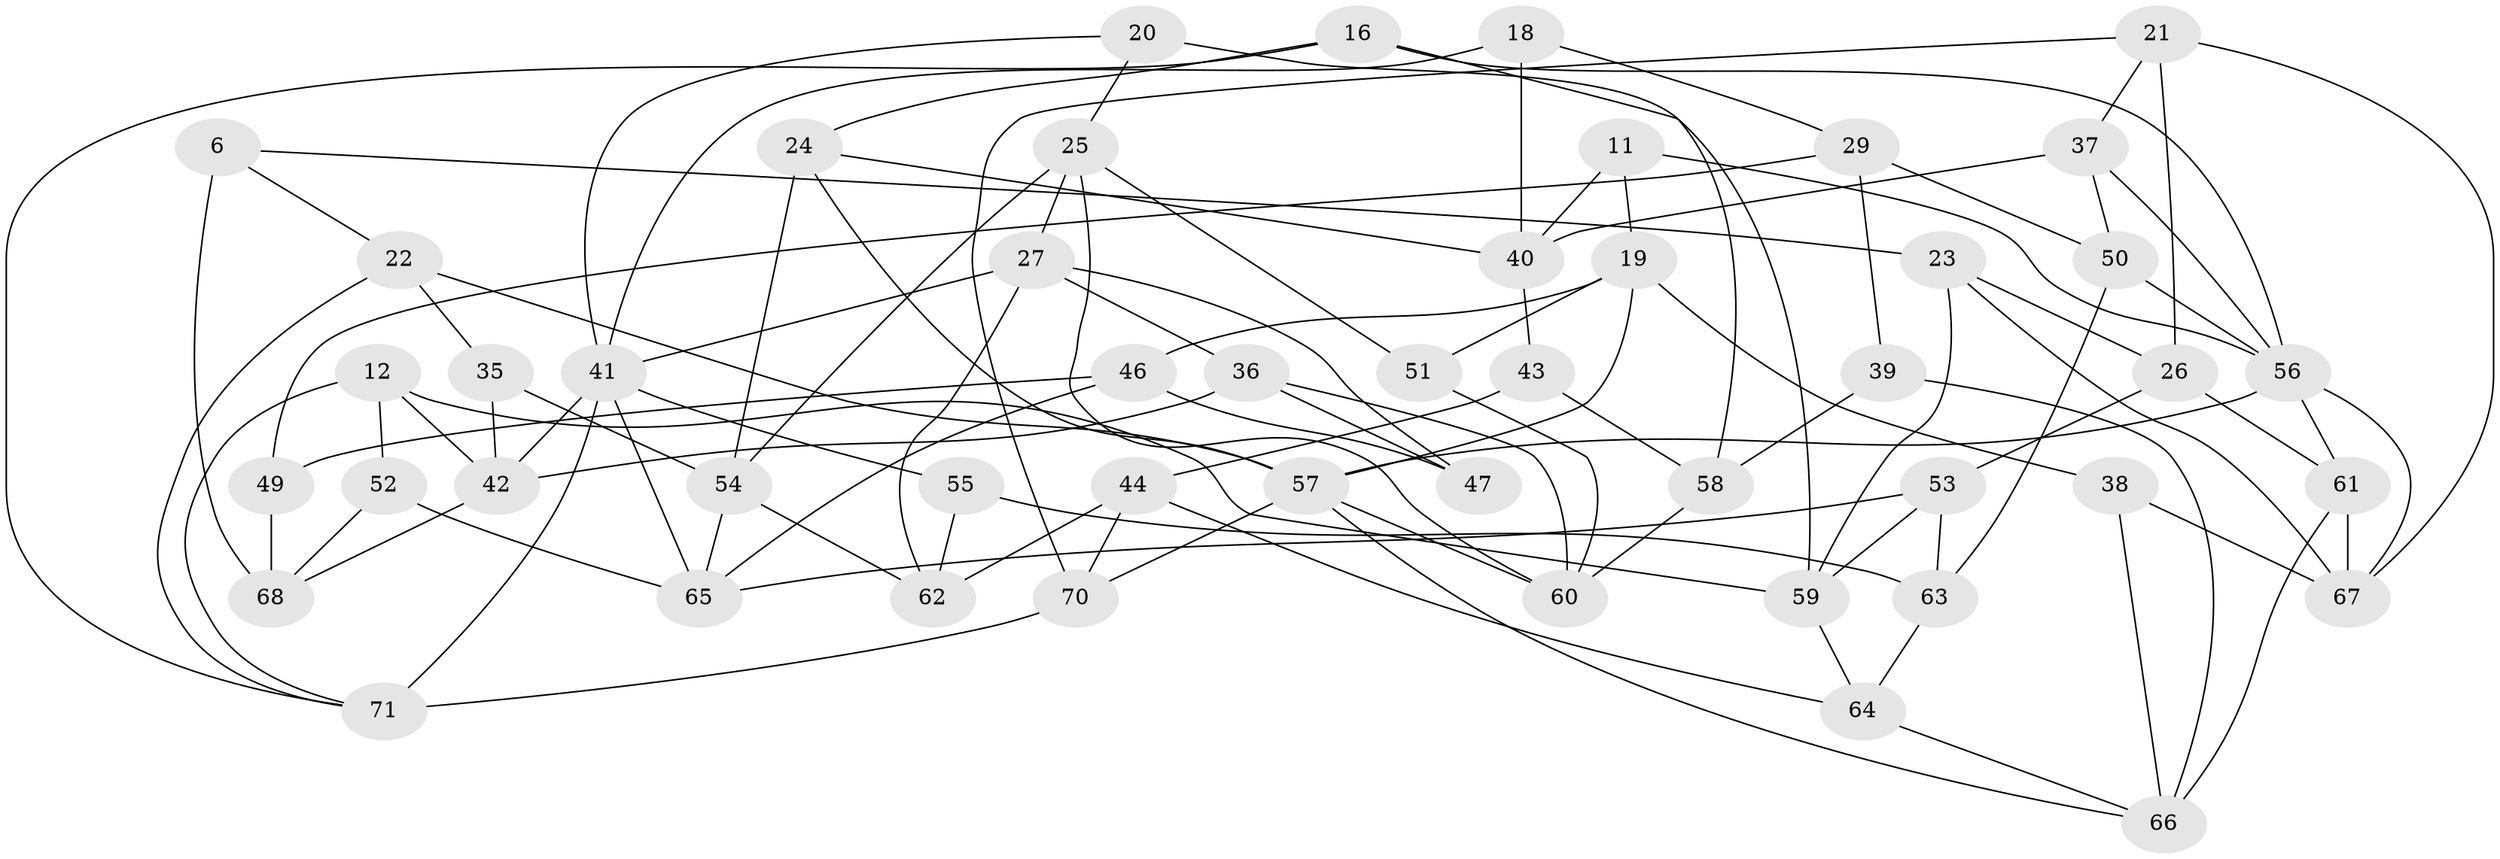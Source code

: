 // original degree distribution, {4: 1.0}
// Generated by graph-tools (version 1.1) at 2025/01/03/04/25 22:01:57]
// undirected, 49 vertices, 102 edges
graph export_dot {
graph [start="1"]
  node [color=gray90,style=filled];
  6;
  11;
  12;
  16;
  18;
  19 [super="+15"];
  20;
  21;
  22;
  23;
  24;
  25 [super="+13"];
  26;
  27 [super="+3"];
  29;
  35;
  36 [super="+10"];
  37;
  38;
  39;
  40 [super="+9+32"];
  41 [super="+1+7"];
  42 [super="+14"];
  43;
  44;
  46;
  47;
  49;
  50;
  51;
  52;
  53;
  54 [super="+2"];
  55;
  56 [super="+8+45"];
  57 [super="+4+5"];
  58;
  59 [super="+17"];
  60 [super="+31"];
  61;
  62 [super="+28"];
  63;
  64;
  65 [super="+48"];
  66 [super="+34"];
  67 [super="+30"];
  68 [super="+33"];
  70;
  71 [super="+69"];
  6 -- 23;
  6 -- 68 [weight=2];
  6 -- 22;
  11 -- 40 [weight=2];
  11 -- 56;
  11 -- 19;
  12 -- 52;
  12 -- 59;
  12 -- 71;
  12 -- 42;
  16 -- 71;
  16 -- 24;
  16 -- 58;
  16 -- 56;
  18 -- 29;
  18 -- 40 [weight=2];
  18 -- 41;
  19 -- 46;
  19 -- 38;
  19 -- 51 [weight=2];
  19 -- 57;
  20 -- 25;
  20 -- 59 [weight=2];
  20 -- 41;
  21 -- 70;
  21 -- 37;
  21 -- 26;
  21 -- 67;
  22 -- 35;
  22 -- 71;
  22 -- 57;
  23 -- 26;
  23 -- 67;
  23 -- 59;
  24 -- 54;
  24 -- 57;
  24 -- 40;
  25 -- 27 [weight=2];
  25 -- 60;
  25 -- 51;
  25 -- 54;
  26 -- 61;
  26 -- 53;
  27 -- 36;
  27 -- 41;
  27 -- 62;
  27 -- 47;
  29 -- 49;
  29 -- 50;
  29 -- 39;
  35 -- 42 [weight=2];
  35 -- 54;
  36 -- 47 [weight=2];
  36 -- 60 [weight=2];
  36 -- 42;
  37 -- 50;
  37 -- 40;
  37 -- 56;
  38 -- 67 [weight=2];
  38 -- 66;
  39 -- 58;
  39 -- 66 [weight=2];
  40 -- 43 [weight=2];
  41 -- 42;
  41 -- 65;
  41 -- 71 [weight=2];
  41 -- 55;
  42 -- 68;
  43 -- 44;
  43 -- 58;
  44 -- 62;
  44 -- 70;
  44 -- 64;
  46 -- 47;
  46 -- 49;
  46 -- 65;
  49 -- 68 [weight=2];
  50 -- 63;
  50 -- 56;
  51 -- 60;
  52 -- 68;
  52 -- 65 [weight=2];
  53 -- 63;
  53 -- 59;
  53 -- 65;
  54 -- 62 [weight=2];
  54 -- 65;
  55 -- 63;
  55 -- 62 [weight=2];
  56 -- 67;
  56 -- 57 [weight=2];
  56 -- 61;
  57 -- 66;
  57 -- 60;
  57 -- 70;
  58 -- 60;
  59 -- 64;
  61 -- 67;
  61 -- 66;
  63 -- 64;
  64 -- 66;
  70 -- 71;
}
